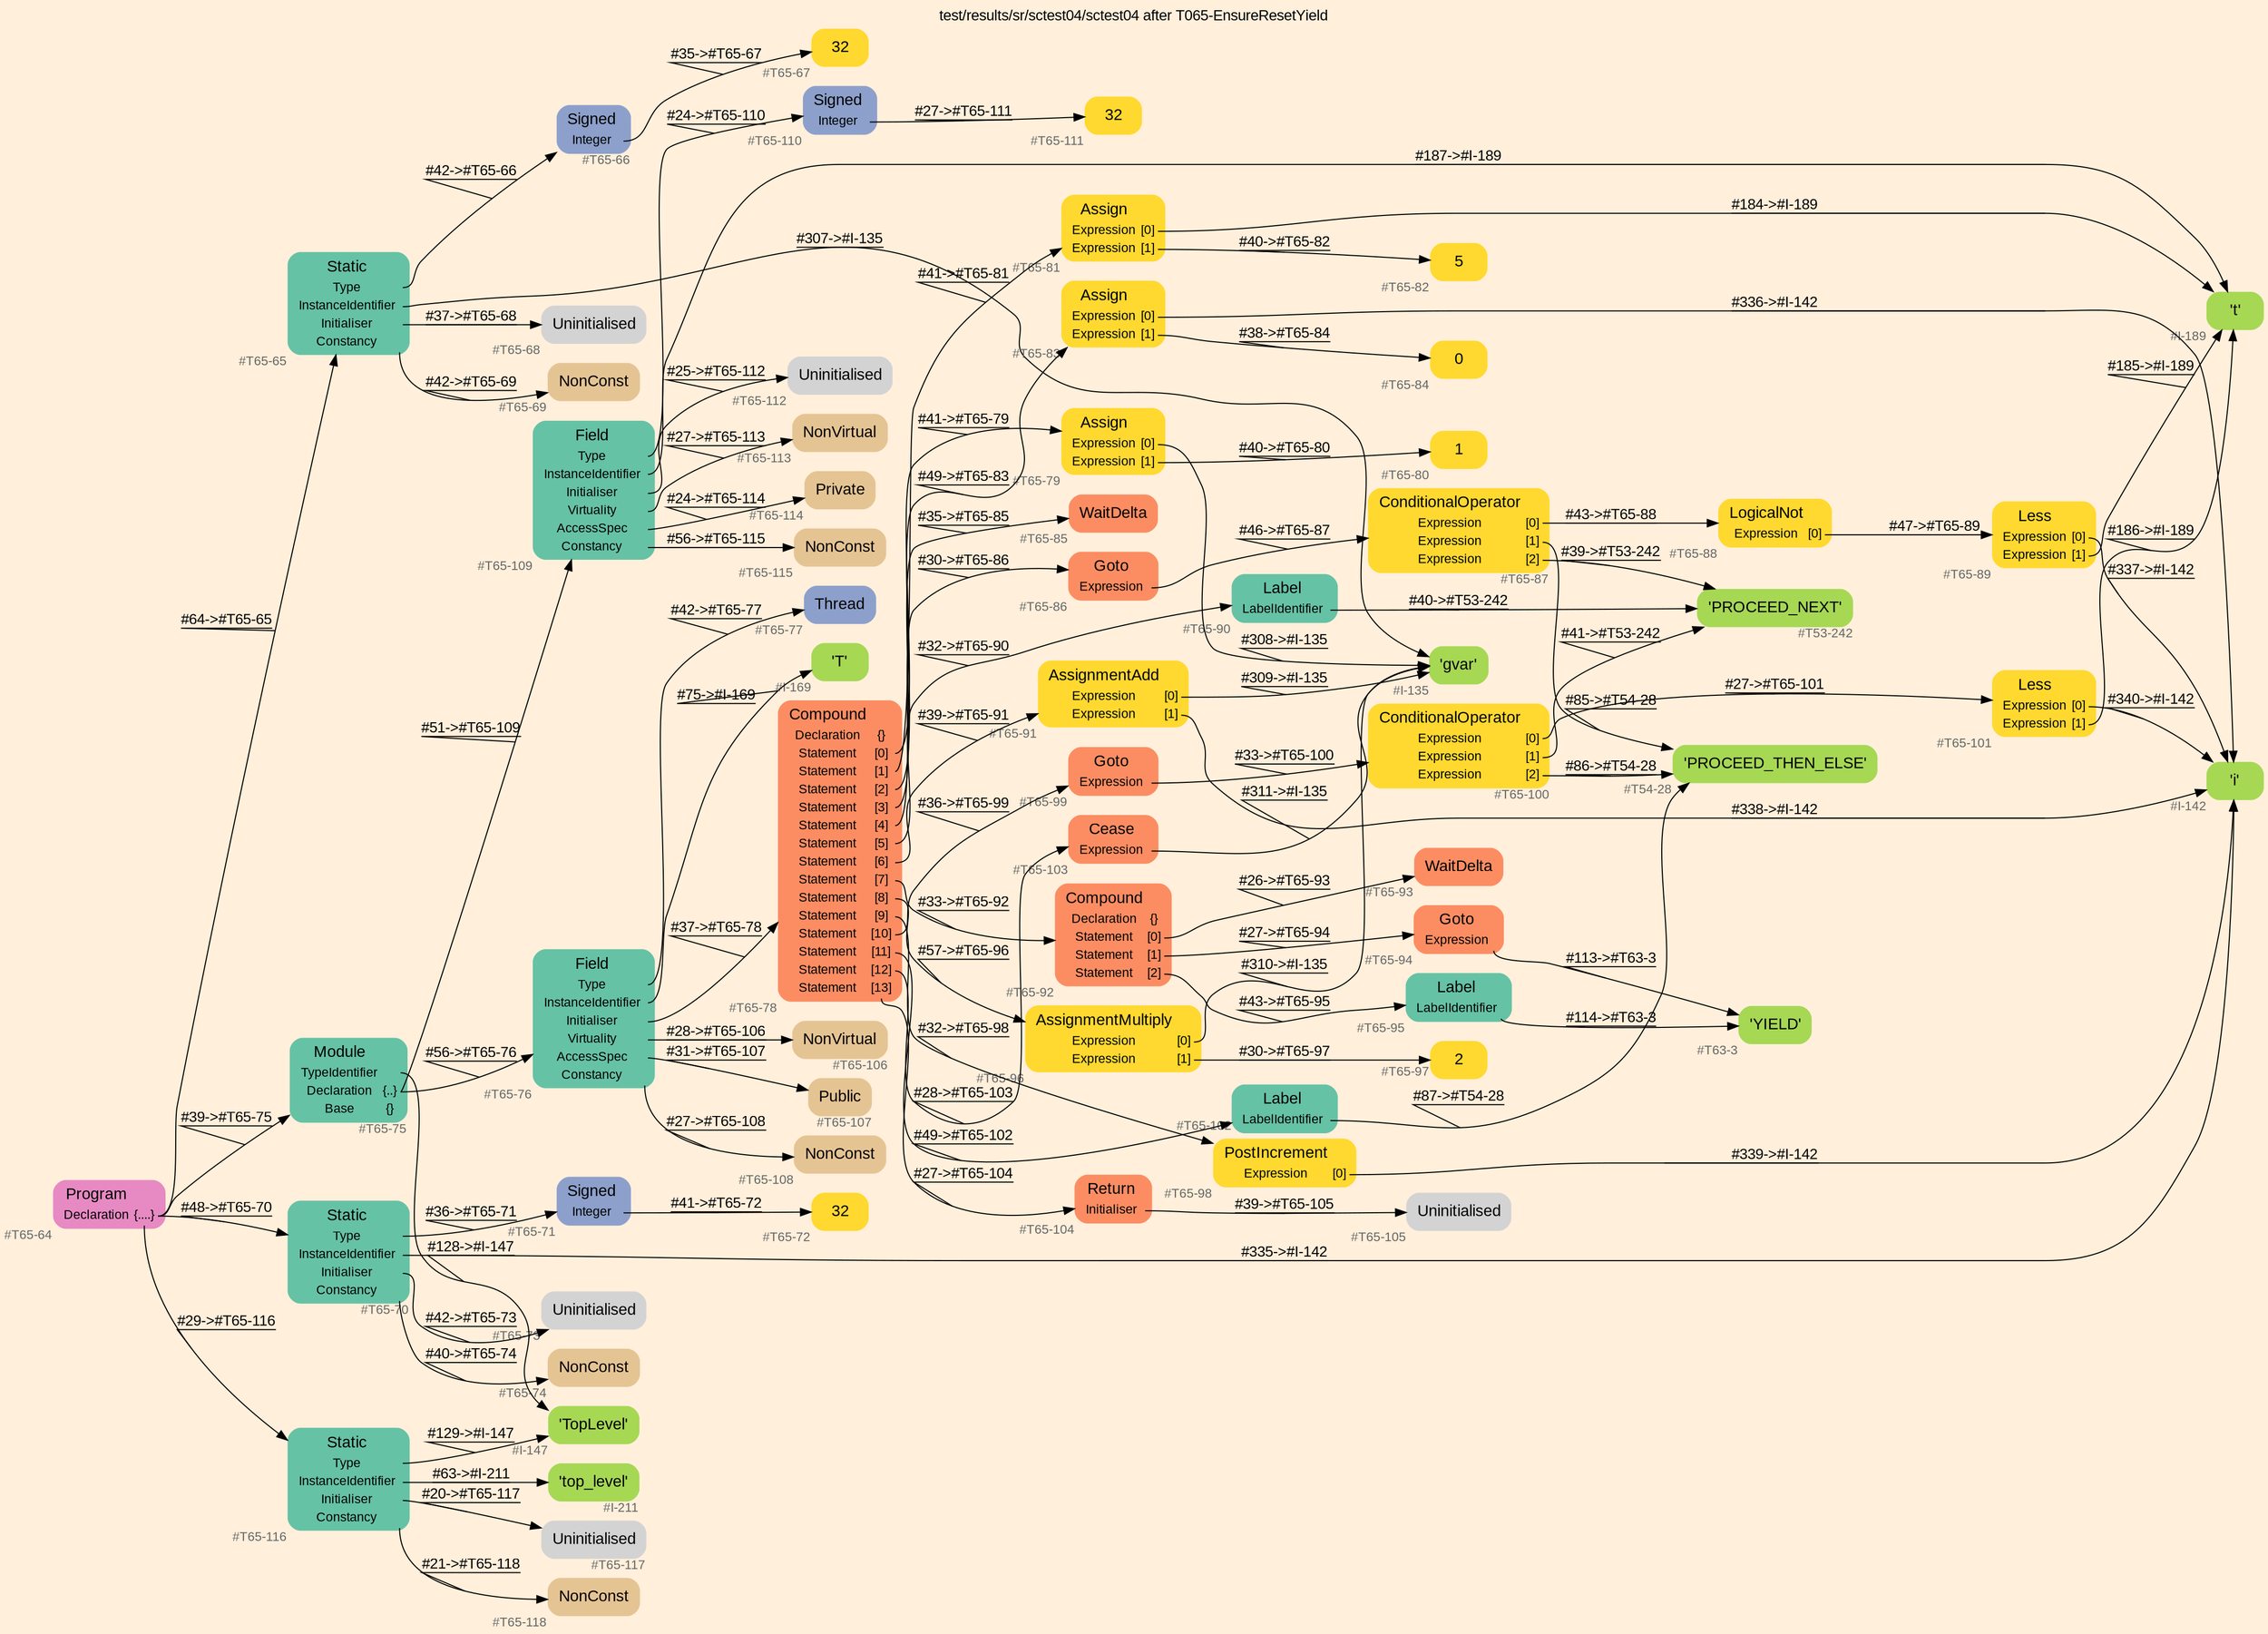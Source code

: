 digraph "test/results/sr/sctest04/sctest04 after T065-EnsureResetYield" {
label = "test/results/sr/sctest04/sctest04 after T065-EnsureResetYield"
labelloc = t
graph [
    rankdir = "LR"
    ranksep = 0.3
    bgcolor = antiquewhite1
    color = black
    fontcolor = black
    fontname = "Arial"
];
node [
    fontname = "Arial"
];
edge [
    fontname = "Arial"
];

// -------------------- node figure --------------------
// -------- block #T65-64 ----------
"#T65-64" [
    fillcolor = "/set28/4"
    xlabel = "#T65-64"
    fontsize = "12"
    fontcolor = grey40
    shape = "plaintext"
    label = <<TABLE BORDER="0" CELLBORDER="0" CELLSPACING="0">
     <TR><TD><FONT COLOR="black" POINT-SIZE="15">Program</FONT></TD></TR>
     <TR><TD><FONT COLOR="black" POINT-SIZE="12">Declaration</FONT></TD><TD PORT="port0"><FONT COLOR="black" POINT-SIZE="12">{....}</FONT></TD></TR>
    </TABLE>>
    style = "rounded,filled"
];

// -------- block #T65-65 ----------
"#T65-65" [
    fillcolor = "/set28/1"
    xlabel = "#T65-65"
    fontsize = "12"
    fontcolor = grey40
    shape = "plaintext"
    label = <<TABLE BORDER="0" CELLBORDER="0" CELLSPACING="0">
     <TR><TD><FONT COLOR="black" POINT-SIZE="15">Static</FONT></TD></TR>
     <TR><TD><FONT COLOR="black" POINT-SIZE="12">Type</FONT></TD><TD PORT="port0"></TD></TR>
     <TR><TD><FONT COLOR="black" POINT-SIZE="12">InstanceIdentifier</FONT></TD><TD PORT="port1"></TD></TR>
     <TR><TD><FONT COLOR="black" POINT-SIZE="12">Initialiser</FONT></TD><TD PORT="port2"></TD></TR>
     <TR><TD><FONT COLOR="black" POINT-SIZE="12">Constancy</FONT></TD><TD PORT="port3"></TD></TR>
    </TABLE>>
    style = "rounded,filled"
];

// -------- block #T65-66 ----------
"#T65-66" [
    fillcolor = "/set28/3"
    xlabel = "#T65-66"
    fontsize = "12"
    fontcolor = grey40
    shape = "plaintext"
    label = <<TABLE BORDER="0" CELLBORDER="0" CELLSPACING="0">
     <TR><TD><FONT COLOR="black" POINT-SIZE="15">Signed</FONT></TD></TR>
     <TR><TD><FONT COLOR="black" POINT-SIZE="12">Integer</FONT></TD><TD PORT="port0"></TD></TR>
    </TABLE>>
    style = "rounded,filled"
];

// -------- block #T65-67 ----------
"#T65-67" [
    fillcolor = "/set28/6"
    xlabel = "#T65-67"
    fontsize = "12"
    fontcolor = grey40
    shape = "plaintext"
    label = <<TABLE BORDER="0" CELLBORDER="0" CELLSPACING="0">
     <TR><TD><FONT COLOR="black" POINT-SIZE="15">32</FONT></TD></TR>
    </TABLE>>
    style = "rounded,filled"
];

// -------- block #I-135 ----------
"#I-135" [
    fillcolor = "/set28/5"
    xlabel = "#I-135"
    fontsize = "12"
    fontcolor = grey40
    shape = "plaintext"
    label = <<TABLE BORDER="0" CELLBORDER="0" CELLSPACING="0">
     <TR><TD><FONT COLOR="black" POINT-SIZE="15">'gvar'</FONT></TD></TR>
    </TABLE>>
    style = "rounded,filled"
];

// -------- block #T65-68 ----------
"#T65-68" [
    xlabel = "#T65-68"
    fontsize = "12"
    fontcolor = grey40
    shape = "plaintext"
    label = <<TABLE BORDER="0" CELLBORDER="0" CELLSPACING="0">
     <TR><TD><FONT COLOR="black" POINT-SIZE="15">Uninitialised</FONT></TD></TR>
    </TABLE>>
    style = "rounded,filled"
];

// -------- block #T65-69 ----------
"#T65-69" [
    fillcolor = "/set28/7"
    xlabel = "#T65-69"
    fontsize = "12"
    fontcolor = grey40
    shape = "plaintext"
    label = <<TABLE BORDER="0" CELLBORDER="0" CELLSPACING="0">
     <TR><TD><FONT COLOR="black" POINT-SIZE="15">NonConst</FONT></TD></TR>
    </TABLE>>
    style = "rounded,filled"
];

// -------- block #T65-70 ----------
"#T65-70" [
    fillcolor = "/set28/1"
    xlabel = "#T65-70"
    fontsize = "12"
    fontcolor = grey40
    shape = "plaintext"
    label = <<TABLE BORDER="0" CELLBORDER="0" CELLSPACING="0">
     <TR><TD><FONT COLOR="black" POINT-SIZE="15">Static</FONT></TD></TR>
     <TR><TD><FONT COLOR="black" POINT-SIZE="12">Type</FONT></TD><TD PORT="port0"></TD></TR>
     <TR><TD><FONT COLOR="black" POINT-SIZE="12">InstanceIdentifier</FONT></TD><TD PORT="port1"></TD></TR>
     <TR><TD><FONT COLOR="black" POINT-SIZE="12">Initialiser</FONT></TD><TD PORT="port2"></TD></TR>
     <TR><TD><FONT COLOR="black" POINT-SIZE="12">Constancy</FONT></TD><TD PORT="port3"></TD></TR>
    </TABLE>>
    style = "rounded,filled"
];

// -------- block #T65-71 ----------
"#T65-71" [
    fillcolor = "/set28/3"
    xlabel = "#T65-71"
    fontsize = "12"
    fontcolor = grey40
    shape = "plaintext"
    label = <<TABLE BORDER="0" CELLBORDER="0" CELLSPACING="0">
     <TR><TD><FONT COLOR="black" POINT-SIZE="15">Signed</FONT></TD></TR>
     <TR><TD><FONT COLOR="black" POINT-SIZE="12">Integer</FONT></TD><TD PORT="port0"></TD></TR>
    </TABLE>>
    style = "rounded,filled"
];

// -------- block #T65-72 ----------
"#T65-72" [
    fillcolor = "/set28/6"
    xlabel = "#T65-72"
    fontsize = "12"
    fontcolor = grey40
    shape = "plaintext"
    label = <<TABLE BORDER="0" CELLBORDER="0" CELLSPACING="0">
     <TR><TD><FONT COLOR="black" POINT-SIZE="15">32</FONT></TD></TR>
    </TABLE>>
    style = "rounded,filled"
];

// -------- block #I-142 ----------
"#I-142" [
    fillcolor = "/set28/5"
    xlabel = "#I-142"
    fontsize = "12"
    fontcolor = grey40
    shape = "plaintext"
    label = <<TABLE BORDER="0" CELLBORDER="0" CELLSPACING="0">
     <TR><TD><FONT COLOR="black" POINT-SIZE="15">'i'</FONT></TD></TR>
    </TABLE>>
    style = "rounded,filled"
];

// -------- block #T65-73 ----------
"#T65-73" [
    xlabel = "#T65-73"
    fontsize = "12"
    fontcolor = grey40
    shape = "plaintext"
    label = <<TABLE BORDER="0" CELLBORDER="0" CELLSPACING="0">
     <TR><TD><FONT COLOR="black" POINT-SIZE="15">Uninitialised</FONT></TD></TR>
    </TABLE>>
    style = "rounded,filled"
];

// -------- block #T65-74 ----------
"#T65-74" [
    fillcolor = "/set28/7"
    xlabel = "#T65-74"
    fontsize = "12"
    fontcolor = grey40
    shape = "plaintext"
    label = <<TABLE BORDER="0" CELLBORDER="0" CELLSPACING="0">
     <TR><TD><FONT COLOR="black" POINT-SIZE="15">NonConst</FONT></TD></TR>
    </TABLE>>
    style = "rounded,filled"
];

// -------- block #T65-75 ----------
"#T65-75" [
    fillcolor = "/set28/1"
    xlabel = "#T65-75"
    fontsize = "12"
    fontcolor = grey40
    shape = "plaintext"
    label = <<TABLE BORDER="0" CELLBORDER="0" CELLSPACING="0">
     <TR><TD><FONT COLOR="black" POINT-SIZE="15">Module</FONT></TD></TR>
     <TR><TD><FONT COLOR="black" POINT-SIZE="12">TypeIdentifier</FONT></TD><TD PORT="port0"></TD></TR>
     <TR><TD><FONT COLOR="black" POINT-SIZE="12">Declaration</FONT></TD><TD PORT="port1"><FONT COLOR="black" POINT-SIZE="12">{..}</FONT></TD></TR>
     <TR><TD><FONT COLOR="black" POINT-SIZE="12">Base</FONT></TD><TD PORT="port2"><FONT COLOR="black" POINT-SIZE="12">{}</FONT></TD></TR>
    </TABLE>>
    style = "rounded,filled"
];

// -------- block #I-147 ----------
"#I-147" [
    fillcolor = "/set28/5"
    xlabel = "#I-147"
    fontsize = "12"
    fontcolor = grey40
    shape = "plaintext"
    label = <<TABLE BORDER="0" CELLBORDER="0" CELLSPACING="0">
     <TR><TD><FONT COLOR="black" POINT-SIZE="15">'TopLevel'</FONT></TD></TR>
    </TABLE>>
    style = "rounded,filled"
];

// -------- block #T65-76 ----------
"#T65-76" [
    fillcolor = "/set28/1"
    xlabel = "#T65-76"
    fontsize = "12"
    fontcolor = grey40
    shape = "plaintext"
    label = <<TABLE BORDER="0" CELLBORDER="0" CELLSPACING="0">
     <TR><TD><FONT COLOR="black" POINT-SIZE="15">Field</FONT></TD></TR>
     <TR><TD><FONT COLOR="black" POINT-SIZE="12">Type</FONT></TD><TD PORT="port0"></TD></TR>
     <TR><TD><FONT COLOR="black" POINT-SIZE="12">InstanceIdentifier</FONT></TD><TD PORT="port1"></TD></TR>
     <TR><TD><FONT COLOR="black" POINT-SIZE="12">Initialiser</FONT></TD><TD PORT="port2"></TD></TR>
     <TR><TD><FONT COLOR="black" POINT-SIZE="12">Virtuality</FONT></TD><TD PORT="port3"></TD></TR>
     <TR><TD><FONT COLOR="black" POINT-SIZE="12">AccessSpec</FONT></TD><TD PORT="port4"></TD></TR>
     <TR><TD><FONT COLOR="black" POINT-SIZE="12">Constancy</FONT></TD><TD PORT="port5"></TD></TR>
    </TABLE>>
    style = "rounded,filled"
];

// -------- block #T65-77 ----------
"#T65-77" [
    fillcolor = "/set28/3"
    xlabel = "#T65-77"
    fontsize = "12"
    fontcolor = grey40
    shape = "plaintext"
    label = <<TABLE BORDER="0" CELLBORDER="0" CELLSPACING="0">
     <TR><TD><FONT COLOR="black" POINT-SIZE="15">Thread</FONT></TD></TR>
    </TABLE>>
    style = "rounded,filled"
];

// -------- block #I-169 ----------
"#I-169" [
    fillcolor = "/set28/5"
    xlabel = "#I-169"
    fontsize = "12"
    fontcolor = grey40
    shape = "plaintext"
    label = <<TABLE BORDER="0" CELLBORDER="0" CELLSPACING="0">
     <TR><TD><FONT COLOR="black" POINT-SIZE="15">'T'</FONT></TD></TR>
    </TABLE>>
    style = "rounded,filled"
];

// -------- block #T65-78 ----------
"#T65-78" [
    fillcolor = "/set28/2"
    xlabel = "#T65-78"
    fontsize = "12"
    fontcolor = grey40
    shape = "plaintext"
    label = <<TABLE BORDER="0" CELLBORDER="0" CELLSPACING="0">
     <TR><TD><FONT COLOR="black" POINT-SIZE="15">Compound</FONT></TD></TR>
     <TR><TD><FONT COLOR="black" POINT-SIZE="12">Declaration</FONT></TD><TD PORT="port0"><FONT COLOR="black" POINT-SIZE="12">{}</FONT></TD></TR>
     <TR><TD><FONT COLOR="black" POINT-SIZE="12">Statement</FONT></TD><TD PORT="port1"><FONT COLOR="black" POINT-SIZE="12">[0]</FONT></TD></TR>
     <TR><TD><FONT COLOR="black" POINT-SIZE="12">Statement</FONT></TD><TD PORT="port2"><FONT COLOR="black" POINT-SIZE="12">[1]</FONT></TD></TR>
     <TR><TD><FONT COLOR="black" POINT-SIZE="12">Statement</FONT></TD><TD PORT="port3"><FONT COLOR="black" POINT-SIZE="12">[2]</FONT></TD></TR>
     <TR><TD><FONT COLOR="black" POINT-SIZE="12">Statement</FONT></TD><TD PORT="port4"><FONT COLOR="black" POINT-SIZE="12">[3]</FONT></TD></TR>
     <TR><TD><FONT COLOR="black" POINT-SIZE="12">Statement</FONT></TD><TD PORT="port5"><FONT COLOR="black" POINT-SIZE="12">[4]</FONT></TD></TR>
     <TR><TD><FONT COLOR="black" POINT-SIZE="12">Statement</FONT></TD><TD PORT="port6"><FONT COLOR="black" POINT-SIZE="12">[5]</FONT></TD></TR>
     <TR><TD><FONT COLOR="black" POINT-SIZE="12">Statement</FONT></TD><TD PORT="port7"><FONT COLOR="black" POINT-SIZE="12">[6]</FONT></TD></TR>
     <TR><TD><FONT COLOR="black" POINT-SIZE="12">Statement</FONT></TD><TD PORT="port8"><FONT COLOR="black" POINT-SIZE="12">[7]</FONT></TD></TR>
     <TR><TD><FONT COLOR="black" POINT-SIZE="12">Statement</FONT></TD><TD PORT="port9"><FONT COLOR="black" POINT-SIZE="12">[8]</FONT></TD></TR>
     <TR><TD><FONT COLOR="black" POINT-SIZE="12">Statement</FONT></TD><TD PORT="port10"><FONT COLOR="black" POINT-SIZE="12">[9]</FONT></TD></TR>
     <TR><TD><FONT COLOR="black" POINT-SIZE="12">Statement</FONT></TD><TD PORT="port11"><FONT COLOR="black" POINT-SIZE="12">[10]</FONT></TD></TR>
     <TR><TD><FONT COLOR="black" POINT-SIZE="12">Statement</FONT></TD><TD PORT="port12"><FONT COLOR="black" POINT-SIZE="12">[11]</FONT></TD></TR>
     <TR><TD><FONT COLOR="black" POINT-SIZE="12">Statement</FONT></TD><TD PORT="port13"><FONT COLOR="black" POINT-SIZE="12">[12]</FONT></TD></TR>
     <TR><TD><FONT COLOR="black" POINT-SIZE="12">Statement</FONT></TD><TD PORT="port14"><FONT COLOR="black" POINT-SIZE="12">[13]</FONT></TD></TR>
    </TABLE>>
    style = "rounded,filled"
];

// -------- block #T65-79 ----------
"#T65-79" [
    fillcolor = "/set28/6"
    xlabel = "#T65-79"
    fontsize = "12"
    fontcolor = grey40
    shape = "plaintext"
    label = <<TABLE BORDER="0" CELLBORDER="0" CELLSPACING="0">
     <TR><TD><FONT COLOR="black" POINT-SIZE="15">Assign</FONT></TD></TR>
     <TR><TD><FONT COLOR="black" POINT-SIZE="12">Expression</FONT></TD><TD PORT="port0"><FONT COLOR="black" POINT-SIZE="12">[0]</FONT></TD></TR>
     <TR><TD><FONT COLOR="black" POINT-SIZE="12">Expression</FONT></TD><TD PORT="port1"><FONT COLOR="black" POINT-SIZE="12">[1]</FONT></TD></TR>
    </TABLE>>
    style = "rounded,filled"
];

// -------- block #T65-80 ----------
"#T65-80" [
    fillcolor = "/set28/6"
    xlabel = "#T65-80"
    fontsize = "12"
    fontcolor = grey40
    shape = "plaintext"
    label = <<TABLE BORDER="0" CELLBORDER="0" CELLSPACING="0">
     <TR><TD><FONT COLOR="black" POINT-SIZE="15">1</FONT></TD></TR>
    </TABLE>>
    style = "rounded,filled"
];

// -------- block #T65-81 ----------
"#T65-81" [
    fillcolor = "/set28/6"
    xlabel = "#T65-81"
    fontsize = "12"
    fontcolor = grey40
    shape = "plaintext"
    label = <<TABLE BORDER="0" CELLBORDER="0" CELLSPACING="0">
     <TR><TD><FONT COLOR="black" POINT-SIZE="15">Assign</FONT></TD></TR>
     <TR><TD><FONT COLOR="black" POINT-SIZE="12">Expression</FONT></TD><TD PORT="port0"><FONT COLOR="black" POINT-SIZE="12">[0]</FONT></TD></TR>
     <TR><TD><FONT COLOR="black" POINT-SIZE="12">Expression</FONT></TD><TD PORT="port1"><FONT COLOR="black" POINT-SIZE="12">[1]</FONT></TD></TR>
    </TABLE>>
    style = "rounded,filled"
];

// -------- block #I-189 ----------
"#I-189" [
    fillcolor = "/set28/5"
    xlabel = "#I-189"
    fontsize = "12"
    fontcolor = grey40
    shape = "plaintext"
    label = <<TABLE BORDER="0" CELLBORDER="0" CELLSPACING="0">
     <TR><TD><FONT COLOR="black" POINT-SIZE="15">'t'</FONT></TD></TR>
    </TABLE>>
    style = "rounded,filled"
];

// -------- block #T65-82 ----------
"#T65-82" [
    fillcolor = "/set28/6"
    xlabel = "#T65-82"
    fontsize = "12"
    fontcolor = grey40
    shape = "plaintext"
    label = <<TABLE BORDER="0" CELLBORDER="0" CELLSPACING="0">
     <TR><TD><FONT COLOR="black" POINT-SIZE="15">5</FONT></TD></TR>
    </TABLE>>
    style = "rounded,filled"
];

// -------- block #T65-83 ----------
"#T65-83" [
    fillcolor = "/set28/6"
    xlabel = "#T65-83"
    fontsize = "12"
    fontcolor = grey40
    shape = "plaintext"
    label = <<TABLE BORDER="0" CELLBORDER="0" CELLSPACING="0">
     <TR><TD><FONT COLOR="black" POINT-SIZE="15">Assign</FONT></TD></TR>
     <TR><TD><FONT COLOR="black" POINT-SIZE="12">Expression</FONT></TD><TD PORT="port0"><FONT COLOR="black" POINT-SIZE="12">[0]</FONT></TD></TR>
     <TR><TD><FONT COLOR="black" POINT-SIZE="12">Expression</FONT></TD><TD PORT="port1"><FONT COLOR="black" POINT-SIZE="12">[1]</FONT></TD></TR>
    </TABLE>>
    style = "rounded,filled"
];

// -------- block #T65-84 ----------
"#T65-84" [
    fillcolor = "/set28/6"
    xlabel = "#T65-84"
    fontsize = "12"
    fontcolor = grey40
    shape = "plaintext"
    label = <<TABLE BORDER="0" CELLBORDER="0" CELLSPACING="0">
     <TR><TD><FONT COLOR="black" POINT-SIZE="15">0</FONT></TD></TR>
    </TABLE>>
    style = "rounded,filled"
];

// -------- block #T65-85 ----------
"#T65-85" [
    fillcolor = "/set28/2"
    xlabel = "#T65-85"
    fontsize = "12"
    fontcolor = grey40
    shape = "plaintext"
    label = <<TABLE BORDER="0" CELLBORDER="0" CELLSPACING="0">
     <TR><TD><FONT COLOR="black" POINT-SIZE="15">WaitDelta</FONT></TD></TR>
    </TABLE>>
    style = "rounded,filled"
];

// -------- block #T65-86 ----------
"#T65-86" [
    fillcolor = "/set28/2"
    xlabel = "#T65-86"
    fontsize = "12"
    fontcolor = grey40
    shape = "plaintext"
    label = <<TABLE BORDER="0" CELLBORDER="0" CELLSPACING="0">
     <TR><TD><FONT COLOR="black" POINT-SIZE="15">Goto</FONT></TD></TR>
     <TR><TD><FONT COLOR="black" POINT-SIZE="12">Expression</FONT></TD><TD PORT="port0"></TD></TR>
    </TABLE>>
    style = "rounded,filled"
];

// -------- block #T65-87 ----------
"#T65-87" [
    fillcolor = "/set28/6"
    xlabel = "#T65-87"
    fontsize = "12"
    fontcolor = grey40
    shape = "plaintext"
    label = <<TABLE BORDER="0" CELLBORDER="0" CELLSPACING="0">
     <TR><TD><FONT COLOR="black" POINT-SIZE="15">ConditionalOperator</FONT></TD></TR>
     <TR><TD><FONT COLOR="black" POINT-SIZE="12">Expression</FONT></TD><TD PORT="port0"><FONT COLOR="black" POINT-SIZE="12">[0]</FONT></TD></TR>
     <TR><TD><FONT COLOR="black" POINT-SIZE="12">Expression</FONT></TD><TD PORT="port1"><FONT COLOR="black" POINT-SIZE="12">[1]</FONT></TD></TR>
     <TR><TD><FONT COLOR="black" POINT-SIZE="12">Expression</FONT></TD><TD PORT="port2"><FONT COLOR="black" POINT-SIZE="12">[2]</FONT></TD></TR>
    </TABLE>>
    style = "rounded,filled"
];

// -------- block #T65-88 ----------
"#T65-88" [
    fillcolor = "/set28/6"
    xlabel = "#T65-88"
    fontsize = "12"
    fontcolor = grey40
    shape = "plaintext"
    label = <<TABLE BORDER="0" CELLBORDER="0" CELLSPACING="0">
     <TR><TD><FONT COLOR="black" POINT-SIZE="15">LogicalNot</FONT></TD></TR>
     <TR><TD><FONT COLOR="black" POINT-SIZE="12">Expression</FONT></TD><TD PORT="port0"><FONT COLOR="black" POINT-SIZE="12">[0]</FONT></TD></TR>
    </TABLE>>
    style = "rounded,filled"
];

// -------- block #T65-89 ----------
"#T65-89" [
    fillcolor = "/set28/6"
    xlabel = "#T65-89"
    fontsize = "12"
    fontcolor = grey40
    shape = "plaintext"
    label = <<TABLE BORDER="0" CELLBORDER="0" CELLSPACING="0">
     <TR><TD><FONT COLOR="black" POINT-SIZE="15">Less</FONT></TD></TR>
     <TR><TD><FONT COLOR="black" POINT-SIZE="12">Expression</FONT></TD><TD PORT="port0"><FONT COLOR="black" POINT-SIZE="12">[0]</FONT></TD></TR>
     <TR><TD><FONT COLOR="black" POINT-SIZE="12">Expression</FONT></TD><TD PORT="port1"><FONT COLOR="black" POINT-SIZE="12">[1]</FONT></TD></TR>
    </TABLE>>
    style = "rounded,filled"
];

// -------- block #T54-28 ----------
"#T54-28" [
    fillcolor = "/set28/5"
    xlabel = "#T54-28"
    fontsize = "12"
    fontcolor = grey40
    shape = "plaintext"
    label = <<TABLE BORDER="0" CELLBORDER="0" CELLSPACING="0">
     <TR><TD><FONT COLOR="black" POINT-SIZE="15">'PROCEED_THEN_ELSE'</FONT></TD></TR>
    </TABLE>>
    style = "rounded,filled"
];

// -------- block #T53-242 ----------
"#T53-242" [
    fillcolor = "/set28/5"
    xlabel = "#T53-242"
    fontsize = "12"
    fontcolor = grey40
    shape = "plaintext"
    label = <<TABLE BORDER="0" CELLBORDER="0" CELLSPACING="0">
     <TR><TD><FONT COLOR="black" POINT-SIZE="15">'PROCEED_NEXT'</FONT></TD></TR>
    </TABLE>>
    style = "rounded,filled"
];

// -------- block #T65-90 ----------
"#T65-90" [
    fillcolor = "/set28/1"
    xlabel = "#T65-90"
    fontsize = "12"
    fontcolor = grey40
    shape = "plaintext"
    label = <<TABLE BORDER="0" CELLBORDER="0" CELLSPACING="0">
     <TR><TD><FONT COLOR="black" POINT-SIZE="15">Label</FONT></TD></TR>
     <TR><TD><FONT COLOR="black" POINT-SIZE="12">LabelIdentifier</FONT></TD><TD PORT="port0"></TD></TR>
    </TABLE>>
    style = "rounded,filled"
];

// -------- block #T65-91 ----------
"#T65-91" [
    fillcolor = "/set28/6"
    xlabel = "#T65-91"
    fontsize = "12"
    fontcolor = grey40
    shape = "plaintext"
    label = <<TABLE BORDER="0" CELLBORDER="0" CELLSPACING="0">
     <TR><TD><FONT COLOR="black" POINT-SIZE="15">AssignmentAdd</FONT></TD></TR>
     <TR><TD><FONT COLOR="black" POINT-SIZE="12">Expression</FONT></TD><TD PORT="port0"><FONT COLOR="black" POINT-SIZE="12">[0]</FONT></TD></TR>
     <TR><TD><FONT COLOR="black" POINT-SIZE="12">Expression</FONT></TD><TD PORT="port1"><FONT COLOR="black" POINT-SIZE="12">[1]</FONT></TD></TR>
    </TABLE>>
    style = "rounded,filled"
];

// -------- block #T65-92 ----------
"#T65-92" [
    fillcolor = "/set28/2"
    xlabel = "#T65-92"
    fontsize = "12"
    fontcolor = grey40
    shape = "plaintext"
    label = <<TABLE BORDER="0" CELLBORDER="0" CELLSPACING="0">
     <TR><TD><FONT COLOR="black" POINT-SIZE="15">Compound</FONT></TD></TR>
     <TR><TD><FONT COLOR="black" POINT-SIZE="12">Declaration</FONT></TD><TD PORT="port0"><FONT COLOR="black" POINT-SIZE="12">{}</FONT></TD></TR>
     <TR><TD><FONT COLOR="black" POINT-SIZE="12">Statement</FONT></TD><TD PORT="port1"><FONT COLOR="black" POINT-SIZE="12">[0]</FONT></TD></TR>
     <TR><TD><FONT COLOR="black" POINT-SIZE="12">Statement</FONT></TD><TD PORT="port2"><FONT COLOR="black" POINT-SIZE="12">[1]</FONT></TD></TR>
     <TR><TD><FONT COLOR="black" POINT-SIZE="12">Statement</FONT></TD><TD PORT="port3"><FONT COLOR="black" POINT-SIZE="12">[2]</FONT></TD></TR>
    </TABLE>>
    style = "rounded,filled"
];

// -------- block #T65-93 ----------
"#T65-93" [
    fillcolor = "/set28/2"
    xlabel = "#T65-93"
    fontsize = "12"
    fontcolor = grey40
    shape = "plaintext"
    label = <<TABLE BORDER="0" CELLBORDER="0" CELLSPACING="0">
     <TR><TD><FONT COLOR="black" POINT-SIZE="15">WaitDelta</FONT></TD></TR>
    </TABLE>>
    style = "rounded,filled"
];

// -------- block #T65-94 ----------
"#T65-94" [
    fillcolor = "/set28/2"
    xlabel = "#T65-94"
    fontsize = "12"
    fontcolor = grey40
    shape = "plaintext"
    label = <<TABLE BORDER="0" CELLBORDER="0" CELLSPACING="0">
     <TR><TD><FONT COLOR="black" POINT-SIZE="15">Goto</FONT></TD></TR>
     <TR><TD><FONT COLOR="black" POINT-SIZE="12">Expression</FONT></TD><TD PORT="port0"></TD></TR>
    </TABLE>>
    style = "rounded,filled"
];

// -------- block #T63-3 ----------
"#T63-3" [
    fillcolor = "/set28/5"
    xlabel = "#T63-3"
    fontsize = "12"
    fontcolor = grey40
    shape = "plaintext"
    label = <<TABLE BORDER="0" CELLBORDER="0" CELLSPACING="0">
     <TR><TD><FONT COLOR="black" POINT-SIZE="15">'YIELD'</FONT></TD></TR>
    </TABLE>>
    style = "rounded,filled"
];

// -------- block #T65-95 ----------
"#T65-95" [
    fillcolor = "/set28/1"
    xlabel = "#T65-95"
    fontsize = "12"
    fontcolor = grey40
    shape = "plaintext"
    label = <<TABLE BORDER="0" CELLBORDER="0" CELLSPACING="0">
     <TR><TD><FONT COLOR="black" POINT-SIZE="15">Label</FONT></TD></TR>
     <TR><TD><FONT COLOR="black" POINT-SIZE="12">LabelIdentifier</FONT></TD><TD PORT="port0"></TD></TR>
    </TABLE>>
    style = "rounded,filled"
];

// -------- block #T65-96 ----------
"#T65-96" [
    fillcolor = "/set28/6"
    xlabel = "#T65-96"
    fontsize = "12"
    fontcolor = grey40
    shape = "plaintext"
    label = <<TABLE BORDER="0" CELLBORDER="0" CELLSPACING="0">
     <TR><TD><FONT COLOR="black" POINT-SIZE="15">AssignmentMultiply</FONT></TD></TR>
     <TR><TD><FONT COLOR="black" POINT-SIZE="12">Expression</FONT></TD><TD PORT="port0"><FONT COLOR="black" POINT-SIZE="12">[0]</FONT></TD></TR>
     <TR><TD><FONT COLOR="black" POINT-SIZE="12">Expression</FONT></TD><TD PORT="port1"><FONT COLOR="black" POINT-SIZE="12">[1]</FONT></TD></TR>
    </TABLE>>
    style = "rounded,filled"
];

// -------- block #T65-97 ----------
"#T65-97" [
    fillcolor = "/set28/6"
    xlabel = "#T65-97"
    fontsize = "12"
    fontcolor = grey40
    shape = "plaintext"
    label = <<TABLE BORDER="0" CELLBORDER="0" CELLSPACING="0">
     <TR><TD><FONT COLOR="black" POINT-SIZE="15">2</FONT></TD></TR>
    </TABLE>>
    style = "rounded,filled"
];

// -------- block #T65-98 ----------
"#T65-98" [
    fillcolor = "/set28/6"
    xlabel = "#T65-98"
    fontsize = "12"
    fontcolor = grey40
    shape = "plaintext"
    label = <<TABLE BORDER="0" CELLBORDER="0" CELLSPACING="0">
     <TR><TD><FONT COLOR="black" POINT-SIZE="15">PostIncrement</FONT></TD></TR>
     <TR><TD><FONT COLOR="black" POINT-SIZE="12">Expression</FONT></TD><TD PORT="port0"><FONT COLOR="black" POINT-SIZE="12">[0]</FONT></TD></TR>
    </TABLE>>
    style = "rounded,filled"
];

// -------- block #T65-99 ----------
"#T65-99" [
    fillcolor = "/set28/2"
    xlabel = "#T65-99"
    fontsize = "12"
    fontcolor = grey40
    shape = "plaintext"
    label = <<TABLE BORDER="0" CELLBORDER="0" CELLSPACING="0">
     <TR><TD><FONT COLOR="black" POINT-SIZE="15">Goto</FONT></TD></TR>
     <TR><TD><FONT COLOR="black" POINT-SIZE="12">Expression</FONT></TD><TD PORT="port0"></TD></TR>
    </TABLE>>
    style = "rounded,filled"
];

// -------- block #T65-100 ----------
"#T65-100" [
    fillcolor = "/set28/6"
    xlabel = "#T65-100"
    fontsize = "12"
    fontcolor = grey40
    shape = "plaintext"
    label = <<TABLE BORDER="0" CELLBORDER="0" CELLSPACING="0">
     <TR><TD><FONT COLOR="black" POINT-SIZE="15">ConditionalOperator</FONT></TD></TR>
     <TR><TD><FONT COLOR="black" POINT-SIZE="12">Expression</FONT></TD><TD PORT="port0"><FONT COLOR="black" POINT-SIZE="12">[0]</FONT></TD></TR>
     <TR><TD><FONT COLOR="black" POINT-SIZE="12">Expression</FONT></TD><TD PORT="port1"><FONT COLOR="black" POINT-SIZE="12">[1]</FONT></TD></TR>
     <TR><TD><FONT COLOR="black" POINT-SIZE="12">Expression</FONT></TD><TD PORT="port2"><FONT COLOR="black" POINT-SIZE="12">[2]</FONT></TD></TR>
    </TABLE>>
    style = "rounded,filled"
];

// -------- block #T65-101 ----------
"#T65-101" [
    fillcolor = "/set28/6"
    xlabel = "#T65-101"
    fontsize = "12"
    fontcolor = grey40
    shape = "plaintext"
    label = <<TABLE BORDER="0" CELLBORDER="0" CELLSPACING="0">
     <TR><TD><FONT COLOR="black" POINT-SIZE="15">Less</FONT></TD></TR>
     <TR><TD><FONT COLOR="black" POINT-SIZE="12">Expression</FONT></TD><TD PORT="port0"><FONT COLOR="black" POINT-SIZE="12">[0]</FONT></TD></TR>
     <TR><TD><FONT COLOR="black" POINT-SIZE="12">Expression</FONT></TD><TD PORT="port1"><FONT COLOR="black" POINT-SIZE="12">[1]</FONT></TD></TR>
    </TABLE>>
    style = "rounded,filled"
];

// -------- block #T65-102 ----------
"#T65-102" [
    fillcolor = "/set28/1"
    xlabel = "#T65-102"
    fontsize = "12"
    fontcolor = grey40
    shape = "plaintext"
    label = <<TABLE BORDER="0" CELLBORDER="0" CELLSPACING="0">
     <TR><TD><FONT COLOR="black" POINT-SIZE="15">Label</FONT></TD></TR>
     <TR><TD><FONT COLOR="black" POINT-SIZE="12">LabelIdentifier</FONT></TD><TD PORT="port0"></TD></TR>
    </TABLE>>
    style = "rounded,filled"
];

// -------- block #T65-103 ----------
"#T65-103" [
    fillcolor = "/set28/2"
    xlabel = "#T65-103"
    fontsize = "12"
    fontcolor = grey40
    shape = "plaintext"
    label = <<TABLE BORDER="0" CELLBORDER="0" CELLSPACING="0">
     <TR><TD><FONT COLOR="black" POINT-SIZE="15">Cease</FONT></TD></TR>
     <TR><TD><FONT COLOR="black" POINT-SIZE="12">Expression</FONT></TD><TD PORT="port0"></TD></TR>
    </TABLE>>
    style = "rounded,filled"
];

// -------- block #T65-104 ----------
"#T65-104" [
    fillcolor = "/set28/2"
    xlabel = "#T65-104"
    fontsize = "12"
    fontcolor = grey40
    shape = "plaintext"
    label = <<TABLE BORDER="0" CELLBORDER="0" CELLSPACING="0">
     <TR><TD><FONT COLOR="black" POINT-SIZE="15">Return</FONT></TD></TR>
     <TR><TD><FONT COLOR="black" POINT-SIZE="12">Initialiser</FONT></TD><TD PORT="port0"></TD></TR>
    </TABLE>>
    style = "rounded,filled"
];

// -------- block #T65-105 ----------
"#T65-105" [
    xlabel = "#T65-105"
    fontsize = "12"
    fontcolor = grey40
    shape = "plaintext"
    label = <<TABLE BORDER="0" CELLBORDER="0" CELLSPACING="0">
     <TR><TD><FONT COLOR="black" POINT-SIZE="15">Uninitialised</FONT></TD></TR>
    </TABLE>>
    style = "rounded,filled"
];

// -------- block #T65-106 ----------
"#T65-106" [
    fillcolor = "/set28/7"
    xlabel = "#T65-106"
    fontsize = "12"
    fontcolor = grey40
    shape = "plaintext"
    label = <<TABLE BORDER="0" CELLBORDER="0" CELLSPACING="0">
     <TR><TD><FONT COLOR="black" POINT-SIZE="15">NonVirtual</FONT></TD></TR>
    </TABLE>>
    style = "rounded,filled"
];

// -------- block #T65-107 ----------
"#T65-107" [
    fillcolor = "/set28/7"
    xlabel = "#T65-107"
    fontsize = "12"
    fontcolor = grey40
    shape = "plaintext"
    label = <<TABLE BORDER="0" CELLBORDER="0" CELLSPACING="0">
     <TR><TD><FONT COLOR="black" POINT-SIZE="15">Public</FONT></TD></TR>
    </TABLE>>
    style = "rounded,filled"
];

// -------- block #T65-108 ----------
"#T65-108" [
    fillcolor = "/set28/7"
    xlabel = "#T65-108"
    fontsize = "12"
    fontcolor = grey40
    shape = "plaintext"
    label = <<TABLE BORDER="0" CELLBORDER="0" CELLSPACING="0">
     <TR><TD><FONT COLOR="black" POINT-SIZE="15">NonConst</FONT></TD></TR>
    </TABLE>>
    style = "rounded,filled"
];

// -------- block #T65-109 ----------
"#T65-109" [
    fillcolor = "/set28/1"
    xlabel = "#T65-109"
    fontsize = "12"
    fontcolor = grey40
    shape = "plaintext"
    label = <<TABLE BORDER="0" CELLBORDER="0" CELLSPACING="0">
     <TR><TD><FONT COLOR="black" POINT-SIZE="15">Field</FONT></TD></TR>
     <TR><TD><FONT COLOR="black" POINT-SIZE="12">Type</FONT></TD><TD PORT="port0"></TD></TR>
     <TR><TD><FONT COLOR="black" POINT-SIZE="12">InstanceIdentifier</FONT></TD><TD PORT="port1"></TD></TR>
     <TR><TD><FONT COLOR="black" POINT-SIZE="12">Initialiser</FONT></TD><TD PORT="port2"></TD></TR>
     <TR><TD><FONT COLOR="black" POINT-SIZE="12">Virtuality</FONT></TD><TD PORT="port3"></TD></TR>
     <TR><TD><FONT COLOR="black" POINT-SIZE="12">AccessSpec</FONT></TD><TD PORT="port4"></TD></TR>
     <TR><TD><FONT COLOR="black" POINT-SIZE="12">Constancy</FONT></TD><TD PORT="port5"></TD></TR>
    </TABLE>>
    style = "rounded,filled"
];

// -------- block #T65-110 ----------
"#T65-110" [
    fillcolor = "/set28/3"
    xlabel = "#T65-110"
    fontsize = "12"
    fontcolor = grey40
    shape = "plaintext"
    label = <<TABLE BORDER="0" CELLBORDER="0" CELLSPACING="0">
     <TR><TD><FONT COLOR="black" POINT-SIZE="15">Signed</FONT></TD></TR>
     <TR><TD><FONT COLOR="black" POINT-SIZE="12">Integer</FONT></TD><TD PORT="port0"></TD></TR>
    </TABLE>>
    style = "rounded,filled"
];

// -------- block #T65-111 ----------
"#T65-111" [
    fillcolor = "/set28/6"
    xlabel = "#T65-111"
    fontsize = "12"
    fontcolor = grey40
    shape = "plaintext"
    label = <<TABLE BORDER="0" CELLBORDER="0" CELLSPACING="0">
     <TR><TD><FONT COLOR="black" POINT-SIZE="15">32</FONT></TD></TR>
    </TABLE>>
    style = "rounded,filled"
];

// -------- block #T65-112 ----------
"#T65-112" [
    xlabel = "#T65-112"
    fontsize = "12"
    fontcolor = grey40
    shape = "plaintext"
    label = <<TABLE BORDER="0" CELLBORDER="0" CELLSPACING="0">
     <TR><TD><FONT COLOR="black" POINT-SIZE="15">Uninitialised</FONT></TD></TR>
    </TABLE>>
    style = "rounded,filled"
];

// -------- block #T65-113 ----------
"#T65-113" [
    fillcolor = "/set28/7"
    xlabel = "#T65-113"
    fontsize = "12"
    fontcolor = grey40
    shape = "plaintext"
    label = <<TABLE BORDER="0" CELLBORDER="0" CELLSPACING="0">
     <TR><TD><FONT COLOR="black" POINT-SIZE="15">NonVirtual</FONT></TD></TR>
    </TABLE>>
    style = "rounded,filled"
];

// -------- block #T65-114 ----------
"#T65-114" [
    fillcolor = "/set28/7"
    xlabel = "#T65-114"
    fontsize = "12"
    fontcolor = grey40
    shape = "plaintext"
    label = <<TABLE BORDER="0" CELLBORDER="0" CELLSPACING="0">
     <TR><TD><FONT COLOR="black" POINT-SIZE="15">Private</FONT></TD></TR>
    </TABLE>>
    style = "rounded,filled"
];

// -------- block #T65-115 ----------
"#T65-115" [
    fillcolor = "/set28/7"
    xlabel = "#T65-115"
    fontsize = "12"
    fontcolor = grey40
    shape = "plaintext"
    label = <<TABLE BORDER="0" CELLBORDER="0" CELLSPACING="0">
     <TR><TD><FONT COLOR="black" POINT-SIZE="15">NonConst</FONT></TD></TR>
    </TABLE>>
    style = "rounded,filled"
];

// -------- block #T65-116 ----------
"#T65-116" [
    fillcolor = "/set28/1"
    xlabel = "#T65-116"
    fontsize = "12"
    fontcolor = grey40
    shape = "plaintext"
    label = <<TABLE BORDER="0" CELLBORDER="0" CELLSPACING="0">
     <TR><TD><FONT COLOR="black" POINT-SIZE="15">Static</FONT></TD></TR>
     <TR><TD><FONT COLOR="black" POINT-SIZE="12">Type</FONT></TD><TD PORT="port0"></TD></TR>
     <TR><TD><FONT COLOR="black" POINT-SIZE="12">InstanceIdentifier</FONT></TD><TD PORT="port1"></TD></TR>
     <TR><TD><FONT COLOR="black" POINT-SIZE="12">Initialiser</FONT></TD><TD PORT="port2"></TD></TR>
     <TR><TD><FONT COLOR="black" POINT-SIZE="12">Constancy</FONT></TD><TD PORT="port3"></TD></TR>
    </TABLE>>
    style = "rounded,filled"
];

// -------- block #I-211 ----------
"#I-211" [
    fillcolor = "/set28/5"
    xlabel = "#I-211"
    fontsize = "12"
    fontcolor = grey40
    shape = "plaintext"
    label = <<TABLE BORDER="0" CELLBORDER="0" CELLSPACING="0">
     <TR><TD><FONT COLOR="black" POINT-SIZE="15">'top_level'</FONT></TD></TR>
    </TABLE>>
    style = "rounded,filled"
];

// -------- block #T65-117 ----------
"#T65-117" [
    xlabel = "#T65-117"
    fontsize = "12"
    fontcolor = grey40
    shape = "plaintext"
    label = <<TABLE BORDER="0" CELLBORDER="0" CELLSPACING="0">
     <TR><TD><FONT COLOR="black" POINT-SIZE="15">Uninitialised</FONT></TD></TR>
    </TABLE>>
    style = "rounded,filled"
];

// -------- block #T65-118 ----------
"#T65-118" [
    fillcolor = "/set28/7"
    xlabel = "#T65-118"
    fontsize = "12"
    fontcolor = grey40
    shape = "plaintext"
    label = <<TABLE BORDER="0" CELLBORDER="0" CELLSPACING="0">
     <TR><TD><FONT COLOR="black" POINT-SIZE="15">NonConst</FONT></TD></TR>
    </TABLE>>
    style = "rounded,filled"
];

"#T65-64":port0 -> "#T65-65" [
    label = "#64-&gt;#T65-65"
    decorate = true
    color = black
    fontcolor = black
];

"#T65-64":port0 -> "#T65-70" [
    label = "#48-&gt;#T65-70"
    decorate = true
    color = black
    fontcolor = black
];

"#T65-64":port0 -> "#T65-75" [
    label = "#39-&gt;#T65-75"
    decorate = true
    color = black
    fontcolor = black
];

"#T65-64":port0 -> "#T65-116" [
    label = "#29-&gt;#T65-116"
    decorate = true
    color = black
    fontcolor = black
];

"#T65-65":port0 -> "#T65-66" [
    label = "#42-&gt;#T65-66"
    decorate = true
    color = black
    fontcolor = black
];

"#T65-65":port1 -> "#I-135" [
    label = "#307-&gt;#I-135"
    decorate = true
    color = black
    fontcolor = black
];

"#T65-65":port2 -> "#T65-68" [
    label = "#37-&gt;#T65-68"
    decorate = true
    color = black
    fontcolor = black
];

"#T65-65":port3 -> "#T65-69" [
    label = "#42-&gt;#T65-69"
    decorate = true
    color = black
    fontcolor = black
];

"#T65-66":port0 -> "#T65-67" [
    label = "#35-&gt;#T65-67"
    decorate = true
    color = black
    fontcolor = black
];

"#T65-70":port0 -> "#T65-71" [
    label = "#36-&gt;#T65-71"
    decorate = true
    color = black
    fontcolor = black
];

"#T65-70":port1 -> "#I-142" [
    label = "#335-&gt;#I-142"
    decorate = true
    color = black
    fontcolor = black
];

"#T65-70":port2 -> "#T65-73" [
    label = "#42-&gt;#T65-73"
    decorate = true
    color = black
    fontcolor = black
];

"#T65-70":port3 -> "#T65-74" [
    label = "#40-&gt;#T65-74"
    decorate = true
    color = black
    fontcolor = black
];

"#T65-71":port0 -> "#T65-72" [
    label = "#41-&gt;#T65-72"
    decorate = true
    color = black
    fontcolor = black
];

"#T65-75":port0 -> "#I-147" [
    label = "#128-&gt;#I-147"
    decorate = true
    color = black
    fontcolor = black
];

"#T65-75":port1 -> "#T65-76" [
    label = "#56-&gt;#T65-76"
    decorate = true
    color = black
    fontcolor = black
];

"#T65-75":port1 -> "#T65-109" [
    label = "#51-&gt;#T65-109"
    decorate = true
    color = black
    fontcolor = black
];

"#T65-76":port0 -> "#T65-77" [
    label = "#42-&gt;#T65-77"
    decorate = true
    color = black
    fontcolor = black
];

"#T65-76":port1 -> "#I-169" [
    label = "#75-&gt;#I-169"
    decorate = true
    color = black
    fontcolor = black
];

"#T65-76":port2 -> "#T65-78" [
    label = "#37-&gt;#T65-78"
    decorate = true
    color = black
    fontcolor = black
];

"#T65-76":port3 -> "#T65-106" [
    label = "#28-&gt;#T65-106"
    decorate = true
    color = black
    fontcolor = black
];

"#T65-76":port4 -> "#T65-107" [
    label = "#31-&gt;#T65-107"
    decorate = true
    color = black
    fontcolor = black
];

"#T65-76":port5 -> "#T65-108" [
    label = "#27-&gt;#T65-108"
    decorate = true
    color = black
    fontcolor = black
];

"#T65-78":port1 -> "#T65-79" [
    label = "#41-&gt;#T65-79"
    decorate = true
    color = black
    fontcolor = black
];

"#T65-78":port2 -> "#T65-81" [
    label = "#41-&gt;#T65-81"
    decorate = true
    color = black
    fontcolor = black
];

"#T65-78":port3 -> "#T65-83" [
    label = "#49-&gt;#T65-83"
    decorate = true
    color = black
    fontcolor = black
];

"#T65-78":port4 -> "#T65-85" [
    label = "#35-&gt;#T65-85"
    decorate = true
    color = black
    fontcolor = black
];

"#T65-78":port5 -> "#T65-86" [
    label = "#30-&gt;#T65-86"
    decorate = true
    color = black
    fontcolor = black
];

"#T65-78":port6 -> "#T65-90" [
    label = "#32-&gt;#T65-90"
    decorate = true
    color = black
    fontcolor = black
];

"#T65-78":port7 -> "#T65-91" [
    label = "#39-&gt;#T65-91"
    decorate = true
    color = black
    fontcolor = black
];

"#T65-78":port8 -> "#T65-92" [
    label = "#33-&gt;#T65-92"
    decorate = true
    color = black
    fontcolor = black
];

"#T65-78":port9 -> "#T65-96" [
    label = "#57-&gt;#T65-96"
    decorate = true
    color = black
    fontcolor = black
];

"#T65-78":port10 -> "#T65-98" [
    label = "#32-&gt;#T65-98"
    decorate = true
    color = black
    fontcolor = black
];

"#T65-78":port11 -> "#T65-99" [
    label = "#36-&gt;#T65-99"
    decorate = true
    color = black
    fontcolor = black
];

"#T65-78":port12 -> "#T65-102" [
    label = "#49-&gt;#T65-102"
    decorate = true
    color = black
    fontcolor = black
];

"#T65-78":port13 -> "#T65-103" [
    label = "#28-&gt;#T65-103"
    decorate = true
    color = black
    fontcolor = black
];

"#T65-78":port14 -> "#T65-104" [
    label = "#27-&gt;#T65-104"
    decorate = true
    color = black
    fontcolor = black
];

"#T65-79":port0 -> "#I-135" [
    label = "#308-&gt;#I-135"
    decorate = true
    color = black
    fontcolor = black
];

"#T65-79":port1 -> "#T65-80" [
    label = "#40-&gt;#T65-80"
    decorate = true
    color = black
    fontcolor = black
];

"#T65-81":port0 -> "#I-189" [
    label = "#184-&gt;#I-189"
    decorate = true
    color = black
    fontcolor = black
];

"#T65-81":port1 -> "#T65-82" [
    label = "#40-&gt;#T65-82"
    decorate = true
    color = black
    fontcolor = black
];

"#T65-83":port0 -> "#I-142" [
    label = "#336-&gt;#I-142"
    decorate = true
    color = black
    fontcolor = black
];

"#T65-83":port1 -> "#T65-84" [
    label = "#38-&gt;#T65-84"
    decorate = true
    color = black
    fontcolor = black
];

"#T65-86":port0 -> "#T65-87" [
    label = "#46-&gt;#T65-87"
    decorate = true
    color = black
    fontcolor = black
];

"#T65-87":port0 -> "#T65-88" [
    label = "#43-&gt;#T65-88"
    decorate = true
    color = black
    fontcolor = black
];

"#T65-87":port1 -> "#T54-28" [
    label = "#85-&gt;#T54-28"
    decorate = true
    color = black
    fontcolor = black
];

"#T65-87":port2 -> "#T53-242" [
    label = "#39-&gt;#T53-242"
    decorate = true
    color = black
    fontcolor = black
];

"#T65-88":port0 -> "#T65-89" [
    label = "#47-&gt;#T65-89"
    decorate = true
    color = black
    fontcolor = black
];

"#T65-89":port0 -> "#I-142" [
    label = "#337-&gt;#I-142"
    decorate = true
    color = black
    fontcolor = black
];

"#T65-89":port1 -> "#I-189" [
    label = "#185-&gt;#I-189"
    decorate = true
    color = black
    fontcolor = black
];

"#T65-90":port0 -> "#T53-242" [
    label = "#40-&gt;#T53-242"
    decorate = true
    color = black
    fontcolor = black
];

"#T65-91":port0 -> "#I-135" [
    label = "#309-&gt;#I-135"
    decorate = true
    color = black
    fontcolor = black
];

"#T65-91":port1 -> "#I-142" [
    label = "#338-&gt;#I-142"
    decorate = true
    color = black
    fontcolor = black
];

"#T65-92":port1 -> "#T65-93" [
    label = "#26-&gt;#T65-93"
    decorate = true
    color = black
    fontcolor = black
];

"#T65-92":port2 -> "#T65-94" [
    label = "#27-&gt;#T65-94"
    decorate = true
    color = black
    fontcolor = black
];

"#T65-92":port3 -> "#T65-95" [
    label = "#43-&gt;#T65-95"
    decorate = true
    color = black
    fontcolor = black
];

"#T65-94":port0 -> "#T63-3" [
    label = "#113-&gt;#T63-3"
    decorate = true
    color = black
    fontcolor = black
];

"#T65-95":port0 -> "#T63-3" [
    label = "#114-&gt;#T63-3"
    decorate = true
    color = black
    fontcolor = black
];

"#T65-96":port0 -> "#I-135" [
    label = "#310-&gt;#I-135"
    decorate = true
    color = black
    fontcolor = black
];

"#T65-96":port1 -> "#T65-97" [
    label = "#30-&gt;#T65-97"
    decorate = true
    color = black
    fontcolor = black
];

"#T65-98":port0 -> "#I-142" [
    label = "#339-&gt;#I-142"
    decorate = true
    color = black
    fontcolor = black
];

"#T65-99":port0 -> "#T65-100" [
    label = "#33-&gt;#T65-100"
    decorate = true
    color = black
    fontcolor = black
];

"#T65-100":port0 -> "#T65-101" [
    label = "#27-&gt;#T65-101"
    decorate = true
    color = black
    fontcolor = black
];

"#T65-100":port1 -> "#T53-242" [
    label = "#41-&gt;#T53-242"
    decorate = true
    color = black
    fontcolor = black
];

"#T65-100":port2 -> "#T54-28" [
    label = "#86-&gt;#T54-28"
    decorate = true
    color = black
    fontcolor = black
];

"#T65-101":port0 -> "#I-142" [
    label = "#340-&gt;#I-142"
    decorate = true
    color = black
    fontcolor = black
];

"#T65-101":port1 -> "#I-189" [
    label = "#186-&gt;#I-189"
    decorate = true
    color = black
    fontcolor = black
];

"#T65-102":port0 -> "#T54-28" [
    label = "#87-&gt;#T54-28"
    decorate = true
    color = black
    fontcolor = black
];

"#T65-103":port0 -> "#I-135" [
    label = "#311-&gt;#I-135"
    decorate = true
    color = black
    fontcolor = black
];

"#T65-104":port0 -> "#T65-105" [
    label = "#39-&gt;#T65-105"
    decorate = true
    color = black
    fontcolor = black
];

"#T65-109":port0 -> "#T65-110" [
    label = "#24-&gt;#T65-110"
    decorate = true
    color = black
    fontcolor = black
];

"#T65-109":port1 -> "#I-189" [
    label = "#187-&gt;#I-189"
    decorate = true
    color = black
    fontcolor = black
];

"#T65-109":port2 -> "#T65-112" [
    label = "#25-&gt;#T65-112"
    decorate = true
    color = black
    fontcolor = black
];

"#T65-109":port3 -> "#T65-113" [
    label = "#27-&gt;#T65-113"
    decorate = true
    color = black
    fontcolor = black
];

"#T65-109":port4 -> "#T65-114" [
    label = "#24-&gt;#T65-114"
    decorate = true
    color = black
    fontcolor = black
];

"#T65-109":port5 -> "#T65-115" [
    label = "#56-&gt;#T65-115"
    decorate = true
    color = black
    fontcolor = black
];

"#T65-110":port0 -> "#T65-111" [
    label = "#27-&gt;#T65-111"
    decorate = true
    color = black
    fontcolor = black
];

"#T65-116":port0 -> "#I-147" [
    label = "#129-&gt;#I-147"
    decorate = true
    color = black
    fontcolor = black
];

"#T65-116":port1 -> "#I-211" [
    label = "#63-&gt;#I-211"
    decorate = true
    color = black
    fontcolor = black
];

"#T65-116":port2 -> "#T65-117" [
    label = "#20-&gt;#T65-117"
    decorate = true
    color = black
    fontcolor = black
];

"#T65-116":port3 -> "#T65-118" [
    label = "#21-&gt;#T65-118"
    decorate = true
    color = black
    fontcolor = black
];


}
